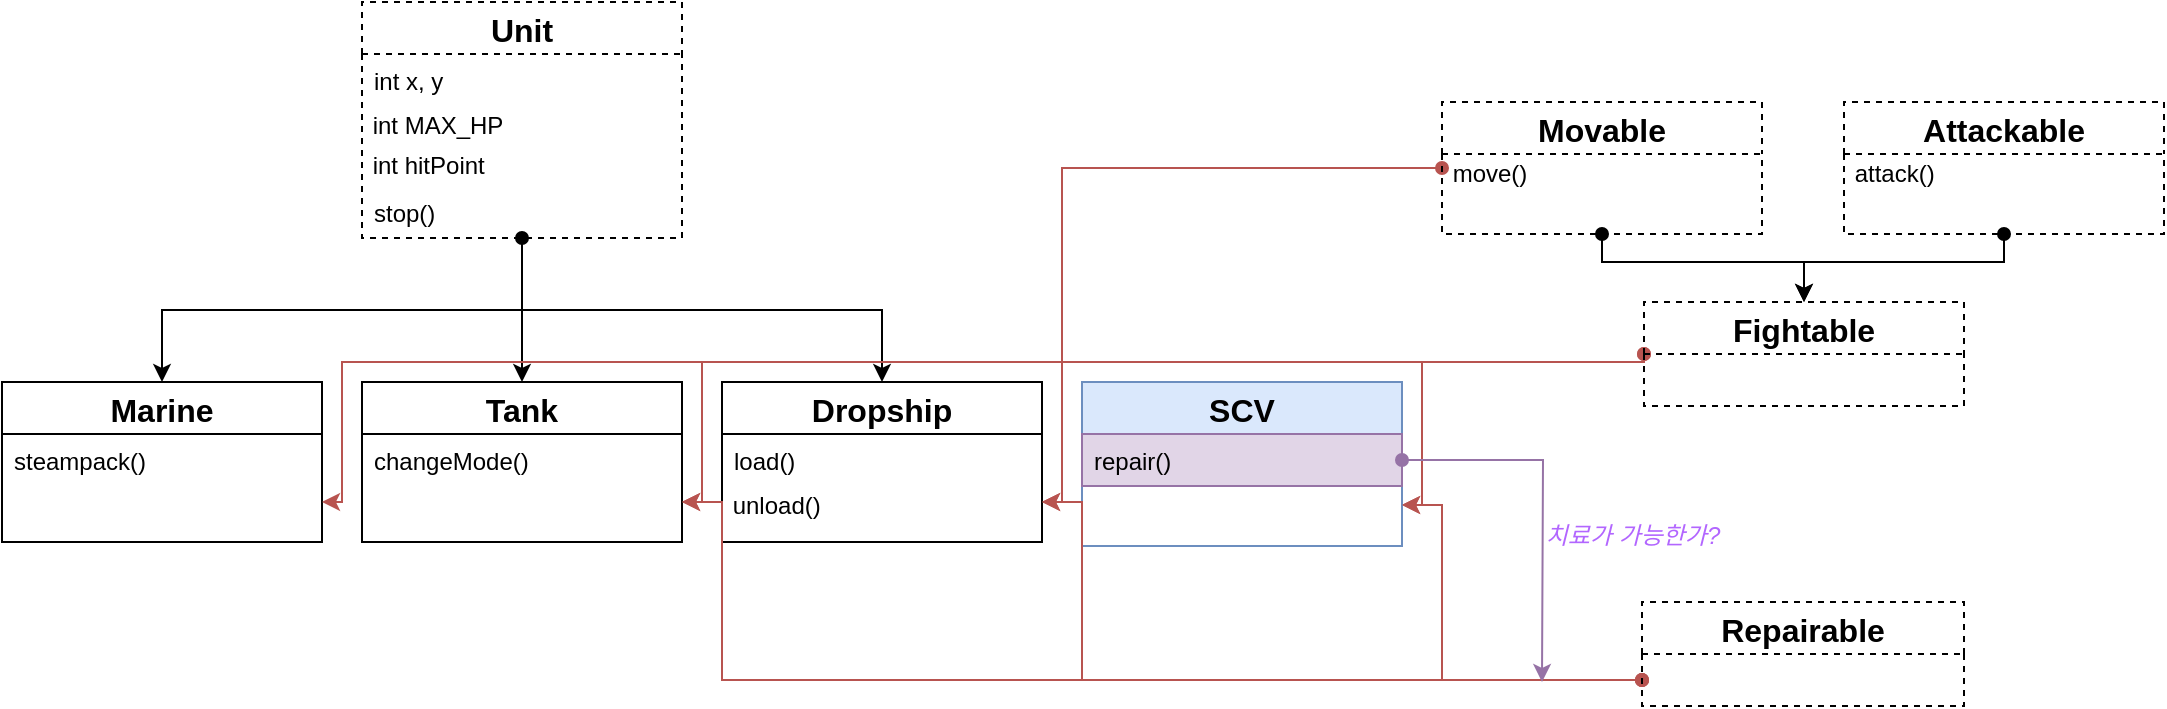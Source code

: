 <mxfile version="12.8.2"><diagram id="C5RBs43oDa-KdzZeNtuy" name="Page-1"><mxGraphModel dx="1102" dy="565" grid="1" gridSize="10" guides="1" tooltips="1" connect="1" arrows="1" fold="1" page="1" pageScale="1" pageWidth="827" pageHeight="1169" math="0" shadow="0"><root><mxCell id="WIyWlLk6GJQsqaUBKTNV-0"/><mxCell id="WIyWlLk6GJQsqaUBKTNV-1" parent="WIyWlLk6GJQsqaUBKTNV-0"/><mxCell id="3exLtoGHprPtphnkOs2c-6" style="edgeStyle=orthogonalEdgeStyle;rounded=0;orthogonalLoop=1;jettySize=auto;html=1;exitX=0.5;exitY=1;exitDx=0;exitDy=0;entryX=0.5;entryY=0;entryDx=0;entryDy=0;" parent="WIyWlLk6GJQsqaUBKTNV-1" source="zkfFHV4jXpPFQw0GAbJ--0" target="zkfFHV4jXpPFQw0GAbJ--6" edge="1"><mxGeometry relative="1" as="geometry"/></mxCell><mxCell id="3exLtoGHprPtphnkOs2c-7" style="edgeStyle=orthogonalEdgeStyle;rounded=0;orthogonalLoop=1;jettySize=auto;html=1;exitX=0.5;exitY=1;exitDx=0;exitDy=0;entryX=0.5;entryY=0;entryDx=0;entryDy=0;" parent="WIyWlLk6GJQsqaUBKTNV-1" source="zkfFHV4jXpPFQw0GAbJ--0" target="zkfFHV4jXpPFQw0GAbJ--17" edge="1"><mxGeometry relative="1" as="geometry"/></mxCell><mxCell id="3exLtoGHprPtphnkOs2c-9" style="edgeStyle=orthogonalEdgeStyle;rounded=0;orthogonalLoop=1;jettySize=auto;html=1;exitX=0.5;exitY=1;exitDx=0;exitDy=0;entryX=0.5;entryY=0;entryDx=0;entryDy=0;startArrow=oval;startFill=1;" parent="WIyWlLk6GJQsqaUBKTNV-1" source="zkfFHV4jXpPFQw0GAbJ--0" target="zkfFHV4jXpPFQw0GAbJ--13" edge="1"><mxGeometry relative="1" as="geometry"/></mxCell><mxCell id="zkfFHV4jXpPFQw0GAbJ--0" value="Unit" style="swimlane;fontStyle=1;align=center;verticalAlign=middle;childLayout=stackLayout;horizontal=1;startSize=26;horizontalStack=0;resizeParent=1;resizeLast=0;collapsible=1;marginBottom=0;rounded=0;shadow=0;strokeWidth=1;fontSize=16;dashed=1;" parent="WIyWlLk6GJQsqaUBKTNV-1" vertex="1"><mxGeometry x="540" y="520" width="160" height="118" as="geometry"><mxRectangle x="230" y="140" width="160" height="26" as="alternateBounds"/></mxGeometry></mxCell><mxCell id="zkfFHV4jXpPFQw0GAbJ--1" value="int x, y" style="text;align=left;verticalAlign=top;spacingLeft=4;spacingRight=4;overflow=hidden;rotatable=0;points=[[0,0.5],[1,0.5]];portConstraint=eastwest;" parent="zkfFHV4jXpPFQw0GAbJ--0" vertex="1"><mxGeometry y="26" width="160" height="26" as="geometry"/></mxCell><mxCell id="3exLtoGHprPtphnkOs2c-10" value="&amp;nbsp;int MAX_HP&amp;nbsp;" style="text;html=1;align=left;verticalAlign=middle;resizable=0;points=[];autosize=1;" parent="zkfFHV4jXpPFQw0GAbJ--0" vertex="1"><mxGeometry y="52" width="160" height="20" as="geometry"/></mxCell><mxCell id="3exLtoGHprPtphnkOs2c-11" value="&amp;nbsp;int hitPoint" style="text;html=1;align=left;verticalAlign=middle;resizable=0;points=[];autosize=1;" parent="zkfFHV4jXpPFQw0GAbJ--0" vertex="1"><mxGeometry y="72" width="160" height="20" as="geometry"/></mxCell><mxCell id="zkfFHV4jXpPFQw0GAbJ--3" value="stop()" style="text;align=left;verticalAlign=top;spacingLeft=4;spacingRight=4;overflow=hidden;rotatable=0;points=[[0,0.5],[1,0.5]];portConstraint=eastwest;rounded=0;shadow=0;html=0;" parent="zkfFHV4jXpPFQw0GAbJ--0" vertex="1"><mxGeometry y="92" width="160" height="26" as="geometry"/></mxCell><mxCell id="zkfFHV4jXpPFQw0GAbJ--6" value="Marine" style="swimlane;fontStyle=1;align=center;verticalAlign=middle;childLayout=stackLayout;horizontal=1;startSize=26;horizontalStack=0;resizeParent=1;resizeLast=0;collapsible=1;marginBottom=0;rounded=0;shadow=0;strokeWidth=1;fontSize=16;" parent="WIyWlLk6GJQsqaUBKTNV-1" vertex="1"><mxGeometry x="360" y="710" width="160" height="80" as="geometry"><mxRectangle x="130" y="380" width="160" height="26" as="alternateBounds"/></mxGeometry></mxCell><mxCell id="zkfFHV4jXpPFQw0GAbJ--7" value="steampack()" style="text;align=left;verticalAlign=top;spacingLeft=4;spacingRight=4;overflow=hidden;rotatable=0;points=[[0,0.5],[1,0.5]];portConstraint=eastwest;" parent="zkfFHV4jXpPFQw0GAbJ--6" vertex="1"><mxGeometry y="26" width="160" height="26" as="geometry"/></mxCell><mxCell id="zkfFHV4jXpPFQw0GAbJ--13" value="Tank" style="swimlane;fontStyle=1;align=center;verticalAlign=middle;childLayout=stackLayout;horizontal=1;startSize=26;horizontalStack=0;resizeParent=1;resizeLast=0;collapsible=1;marginBottom=0;rounded=0;shadow=0;strokeWidth=1;fontSize=16;" parent="WIyWlLk6GJQsqaUBKTNV-1" vertex="1"><mxGeometry x="540" y="710" width="160" height="80" as="geometry"><mxRectangle x="340" y="380" width="170" height="26" as="alternateBounds"/></mxGeometry></mxCell><mxCell id="zkfFHV4jXpPFQw0GAbJ--14" value="changeMode()" style="text;align=left;verticalAlign=top;spacingLeft=4;spacingRight=4;overflow=hidden;rotatable=0;points=[[0,0.5],[1,0.5]];portConstraint=eastwest;" parent="zkfFHV4jXpPFQw0GAbJ--13" vertex="1"><mxGeometry y="26" width="160" height="26" as="geometry"/></mxCell><mxCell id="zkfFHV4jXpPFQw0GAbJ--17" value="Dropship" style="swimlane;fontStyle=1;align=center;verticalAlign=middle;childLayout=stackLayout;horizontal=1;startSize=26;horizontalStack=0;resizeParent=1;resizeLast=0;collapsible=1;marginBottom=0;rounded=0;shadow=0;strokeWidth=1;fontSize=16;" parent="WIyWlLk6GJQsqaUBKTNV-1" vertex="1"><mxGeometry x="720" y="710" width="160" height="80" as="geometry"><mxRectangle x="550" y="140" width="160" height="26" as="alternateBounds"/></mxGeometry></mxCell><mxCell id="zkfFHV4jXpPFQw0GAbJ--18" value="load()" style="text;align=left;verticalAlign=top;spacingLeft=4;spacingRight=4;overflow=hidden;rotatable=0;points=[[0,0.5],[1,0.5]];portConstraint=eastwest;" parent="zkfFHV4jXpPFQw0GAbJ--17" vertex="1"><mxGeometry y="26" width="160" height="26" as="geometry"/></mxCell><mxCell id="3exLtoGHprPtphnkOs2c-3" value="&amp;nbsp;unload()" style="text;html=1;align=left;verticalAlign=middle;resizable=0;points=[];autosize=1;" parent="zkfFHV4jXpPFQw0GAbJ--17" vertex="1"><mxGeometry y="52" width="160" height="20" as="geometry"/></mxCell><mxCell id="_VbSf-6TTJkmJ8s0nCjK-49" style="edgeStyle=orthogonalEdgeStyle;rounded=0;orthogonalLoop=1;jettySize=auto;html=1;exitX=0;exitY=0.5;exitDx=0;exitDy=0;entryX=1;entryY=0.75;entryDx=0;entryDy=0;startArrow=oval;startFill=1;fillColor=#f8cecc;strokeColor=#b85450;" edge="1" parent="WIyWlLk6GJQsqaUBKTNV-1" source="_VbSf-6TTJkmJ8s0nCjK-18" target="zkfFHV4jXpPFQw0GAbJ--17"><mxGeometry relative="1" as="geometry"><Array as="points"><mxPoint x="890" y="770"/></Array></mxGeometry></mxCell><mxCell id="_VbSf-6TTJkmJ8s0nCjK-56" style="edgeStyle=orthogonalEdgeStyle;rounded=0;orthogonalLoop=1;jettySize=auto;html=1;exitX=0.5;exitY=1;exitDx=0;exitDy=0;entryX=0.5;entryY=0;entryDx=0;entryDy=0;startArrow=oval;startFill=1;" edge="1" parent="WIyWlLk6GJQsqaUBKTNV-1" source="_VbSf-6TTJkmJ8s0nCjK-18" target="_VbSf-6TTJkmJ8s0nCjK-27"><mxGeometry relative="1" as="geometry"><Array as="points"><mxPoint x="1160" y="650"/><mxPoint x="1261" y="650"/></Array></mxGeometry></mxCell><mxCell id="_VbSf-6TTJkmJ8s0nCjK-18" value="Movable" style="swimlane;fontStyle=1;childLayout=stackLayout;horizontal=1;startSize=26;fillColor=none;horizontalStack=0;resizeParent=1;resizeParentMax=0;resizeLast=0;collapsible=1;marginBottom=0;dashed=1;spacingTop=2;spacingLeft=2;spacingBottom=2;spacingRight=2;fontSize=16;" vertex="1" parent="WIyWlLk6GJQsqaUBKTNV-1"><mxGeometry x="1080" y="570" width="160" height="66" as="geometry"/></mxCell><mxCell id="_VbSf-6TTJkmJ8s0nCjK-35" value="&amp;nbsp;move()" style="text;html=1;align=left;verticalAlign=middle;resizable=0;points=[];autosize=1;dashed=1;" vertex="1" parent="_VbSf-6TTJkmJ8s0nCjK-18"><mxGeometry y="26" width="160" height="20" as="geometry"/></mxCell><mxCell id="_VbSf-6TTJkmJ8s0nCjK-54" value="&amp;nbsp;" style="text;html=1;align=center;verticalAlign=middle;resizable=0;points=[];autosize=1;strokeColor=none;" vertex="1" parent="_VbSf-6TTJkmJ8s0nCjK-18"><mxGeometry y="46" width="160" height="20" as="geometry"/></mxCell><mxCell id="_VbSf-6TTJkmJ8s0nCjK-47" style="edgeStyle=orthogonalEdgeStyle;rounded=0;orthogonalLoop=1;jettySize=auto;html=1;exitX=0.5;exitY=1;exitDx=0;exitDy=0;entryX=0.5;entryY=0;entryDx=0;entryDy=0;startArrow=oval;startFill=1;" edge="1" parent="WIyWlLk6GJQsqaUBKTNV-1" source="_VbSf-6TTJkmJ8s0nCjK-22" target="_VbSf-6TTJkmJ8s0nCjK-27"><mxGeometry relative="1" as="geometry"><Array as="points"><mxPoint x="1361" y="650"/><mxPoint x="1261" y="650"/></Array></mxGeometry></mxCell><mxCell id="_VbSf-6TTJkmJ8s0nCjK-22" value="Attackable" style="swimlane;fontStyle=1;childLayout=stackLayout;horizontal=1;startSize=26;fillColor=none;horizontalStack=0;resizeParent=1;resizeParentMax=0;resizeLast=0;collapsible=1;marginBottom=0;dashed=1;fontSize=16;" vertex="1" parent="WIyWlLk6GJQsqaUBKTNV-1"><mxGeometry x="1281" y="570" width="160" height="66" as="geometry"/></mxCell><mxCell id="_VbSf-6TTJkmJ8s0nCjK-36" value="&amp;nbsp;attack()" style="text;html=1;align=left;verticalAlign=middle;resizable=0;points=[];autosize=1;" vertex="1" parent="_VbSf-6TTJkmJ8s0nCjK-22"><mxGeometry y="26" width="160" height="20" as="geometry"/></mxCell><mxCell id="_VbSf-6TTJkmJ8s0nCjK-55" value="&amp;nbsp;" style="text;html=1;align=center;verticalAlign=middle;resizable=0;points=[];autosize=1;" vertex="1" parent="_VbSf-6TTJkmJ8s0nCjK-22"><mxGeometry y="46" width="160" height="20" as="geometry"/></mxCell><mxCell id="_VbSf-6TTJkmJ8s0nCjK-42" style="edgeStyle=orthogonalEdgeStyle;rounded=0;orthogonalLoop=1;jettySize=auto;html=1;exitX=0;exitY=0.5;exitDx=0;exitDy=0;entryX=1;entryY=0.75;entryDx=0;entryDy=0;fillColor=#f8cecc;strokeColor=#b85450;" edge="1" parent="WIyWlLk6GJQsqaUBKTNV-1" source="_VbSf-6TTJkmJ8s0nCjK-27" target="zkfFHV4jXpPFQw0GAbJ--6"><mxGeometry relative="1" as="geometry"><Array as="points"><mxPoint x="1181" y="700"/><mxPoint x="530" y="700"/><mxPoint x="530" y="770"/></Array></mxGeometry></mxCell><mxCell id="_VbSf-6TTJkmJ8s0nCjK-43" style="edgeStyle=orthogonalEdgeStyle;rounded=0;orthogonalLoop=1;jettySize=auto;html=1;exitX=0;exitY=0.5;exitDx=0;exitDy=0;entryX=1;entryY=0.75;entryDx=0;entryDy=0;startArrow=oval;startFill=1;fillColor=#f8cecc;strokeColor=#b85450;" edge="1" parent="WIyWlLk6GJQsqaUBKTNV-1" source="_VbSf-6TTJkmJ8s0nCjK-27" target="zkfFHV4jXpPFQw0GAbJ--13"><mxGeometry relative="1" as="geometry"><Array as="points"><mxPoint x="1181" y="700"/><mxPoint x="710" y="700"/><mxPoint x="710" y="770"/></Array></mxGeometry></mxCell><mxCell id="_VbSf-6TTJkmJ8s0nCjK-58" style="edgeStyle=orthogonalEdgeStyle;rounded=0;orthogonalLoop=1;jettySize=auto;html=1;exitX=0;exitY=0.5;exitDx=0;exitDy=0;entryX=1;entryY=0.75;entryDx=0;entryDy=0;startArrow=oval;startFill=1;fillColor=#f8cecc;strokeColor=#b85450;" edge="1" parent="WIyWlLk6GJQsqaUBKTNV-1" source="_VbSf-6TTJkmJ8s0nCjK-27" target="_VbSf-6TTJkmJ8s0nCjK-50"><mxGeometry relative="1" as="geometry"><Array as="points"><mxPoint x="1181" y="700"/><mxPoint x="1070" y="700"/><mxPoint x="1070" y="772"/></Array></mxGeometry></mxCell><mxCell id="_VbSf-6TTJkmJ8s0nCjK-27" value="Fightable" style="swimlane;fontStyle=1;childLayout=stackLayout;horizontal=1;startSize=26;fillColor=none;horizontalStack=0;resizeParent=1;resizeParentMax=0;resizeLast=0;collapsible=1;marginBottom=0;dashed=1;fontSize=16;" vertex="1" parent="WIyWlLk6GJQsqaUBKTNV-1"><mxGeometry x="1181" y="670" width="160" height="52" as="geometry"/></mxCell><mxCell id="_VbSf-6TTJkmJ8s0nCjK-50" value="SCV" style="swimlane;fontStyle=1;align=center;verticalAlign=middle;childLayout=stackLayout;horizontal=1;startSize=26;horizontalStack=0;resizeParent=1;resizeLast=0;collapsible=1;marginBottom=0;rounded=0;shadow=0;strokeWidth=1;fontSize=16;fillColor=#dae8fc;strokeColor=#6c8ebf;" vertex="1" parent="WIyWlLk6GJQsqaUBKTNV-1"><mxGeometry x="900" y="710" width="160" height="82" as="geometry"><mxRectangle x="550" y="140" width="160" height="26" as="alternateBounds"/></mxGeometry></mxCell><mxCell id="_VbSf-6TTJkmJ8s0nCjK-51" value="repair()" style="text;align=left;verticalAlign=top;spacingLeft=4;spacingRight=4;overflow=hidden;rotatable=0;points=[[0,0.5],[1,0.5]];portConstraint=eastwest;fillColor=#e1d5e7;strokeColor=#9673a6;" vertex="1" parent="_VbSf-6TTJkmJ8s0nCjK-50"><mxGeometry y="26" width="160" height="26" as="geometry"/></mxCell><mxCell id="_VbSf-6TTJkmJ8s0nCjK-65" style="edgeStyle=orthogonalEdgeStyle;rounded=0;orthogonalLoop=1;jettySize=auto;html=1;exitX=0;exitY=0.75;exitDx=0;exitDy=0;entryX=1;entryY=0.75;entryDx=0;entryDy=0;startArrow=oval;startFill=1;fontSize=16;fillColor=#f8cecc;strokeColor=#b85450;" edge="1" parent="WIyWlLk6GJQsqaUBKTNV-1" source="_VbSf-6TTJkmJ8s0nCjK-60" target="zkfFHV4jXpPFQw0GAbJ--13"><mxGeometry relative="1" as="geometry"><Array as="points"><mxPoint x="720" y="859"/><mxPoint x="720" y="770"/></Array></mxGeometry></mxCell><mxCell id="_VbSf-6TTJkmJ8s0nCjK-67" style="edgeStyle=orthogonalEdgeStyle;rounded=0;orthogonalLoop=1;jettySize=auto;html=1;exitX=0;exitY=0.75;exitDx=0;exitDy=0;entryX=1;entryY=0.75;entryDx=0;entryDy=0;startArrow=oval;startFill=1;fontSize=16;fillColor=#f8cecc;strokeColor=#b85450;" edge="1" parent="WIyWlLk6GJQsqaUBKTNV-1" source="_VbSf-6TTJkmJ8s0nCjK-60" target="zkfFHV4jXpPFQw0GAbJ--17"><mxGeometry relative="1" as="geometry"><Array as="points"><mxPoint x="900" y="859"/><mxPoint x="900" y="770"/></Array></mxGeometry></mxCell><mxCell id="_VbSf-6TTJkmJ8s0nCjK-68" style="edgeStyle=orthogonalEdgeStyle;rounded=0;orthogonalLoop=1;jettySize=auto;html=1;exitX=0;exitY=0.75;exitDx=0;exitDy=0;entryX=1;entryY=0.75;entryDx=0;entryDy=0;startArrow=oval;startFill=1;fontSize=16;fillColor=#f8cecc;strokeColor=#b85450;" edge="1" parent="WIyWlLk6GJQsqaUBKTNV-1" source="_VbSf-6TTJkmJ8s0nCjK-60" target="_VbSf-6TTJkmJ8s0nCjK-50"><mxGeometry relative="1" as="geometry"><Array as="points"><mxPoint x="1080" y="859"/><mxPoint x="1080" y="772"/></Array></mxGeometry></mxCell><mxCell id="_VbSf-6TTJkmJ8s0nCjK-60" value="Repairable" style="swimlane;fontStyle=1;childLayout=stackLayout;horizontal=1;startSize=26;fillColor=none;horizontalStack=0;resizeParent=1;resizeParentMax=0;resizeLast=0;collapsible=1;marginBottom=0;dashed=1;strokeColor=#000000;fontSize=16;" vertex="1" parent="WIyWlLk6GJQsqaUBKTNV-1"><mxGeometry x="1180" y="820" width="161" height="52" as="geometry"/></mxCell><mxCell id="_VbSf-6TTJkmJ8s0nCjK-70" style="edgeStyle=orthogonalEdgeStyle;rounded=0;orthogonalLoop=1;jettySize=auto;html=1;exitX=1;exitY=0.5;exitDx=0;exitDy=0;startArrow=oval;startFill=1;fontSize=16;fillColor=#e1d5e7;strokeColor=#9673a6;" edge="1" parent="WIyWlLk6GJQsqaUBKTNV-1" source="_VbSf-6TTJkmJ8s0nCjK-51"><mxGeometry relative="1" as="geometry"><mxPoint x="1130" y="860" as="targetPoint"/></mxGeometry></mxCell><mxCell id="_VbSf-6TTJkmJ8s0nCjK-71" value="&lt;font style=&quot;font-size: 12px&quot; color=&quot;#b266ff&quot;&gt;&lt;i&gt;치료가 가능한가?&lt;/i&gt;&lt;/font&gt;" style="text;html=1;align=center;verticalAlign=middle;resizable=0;points=[];autosize=1;fontSize=16;fontColor=#CC99FF;" vertex="1" parent="WIyWlLk6GJQsqaUBKTNV-1"><mxGeometry x="1120" y="770" width="110" height="30" as="geometry"/></mxCell></root></mxGraphModel></diagram></mxfile>